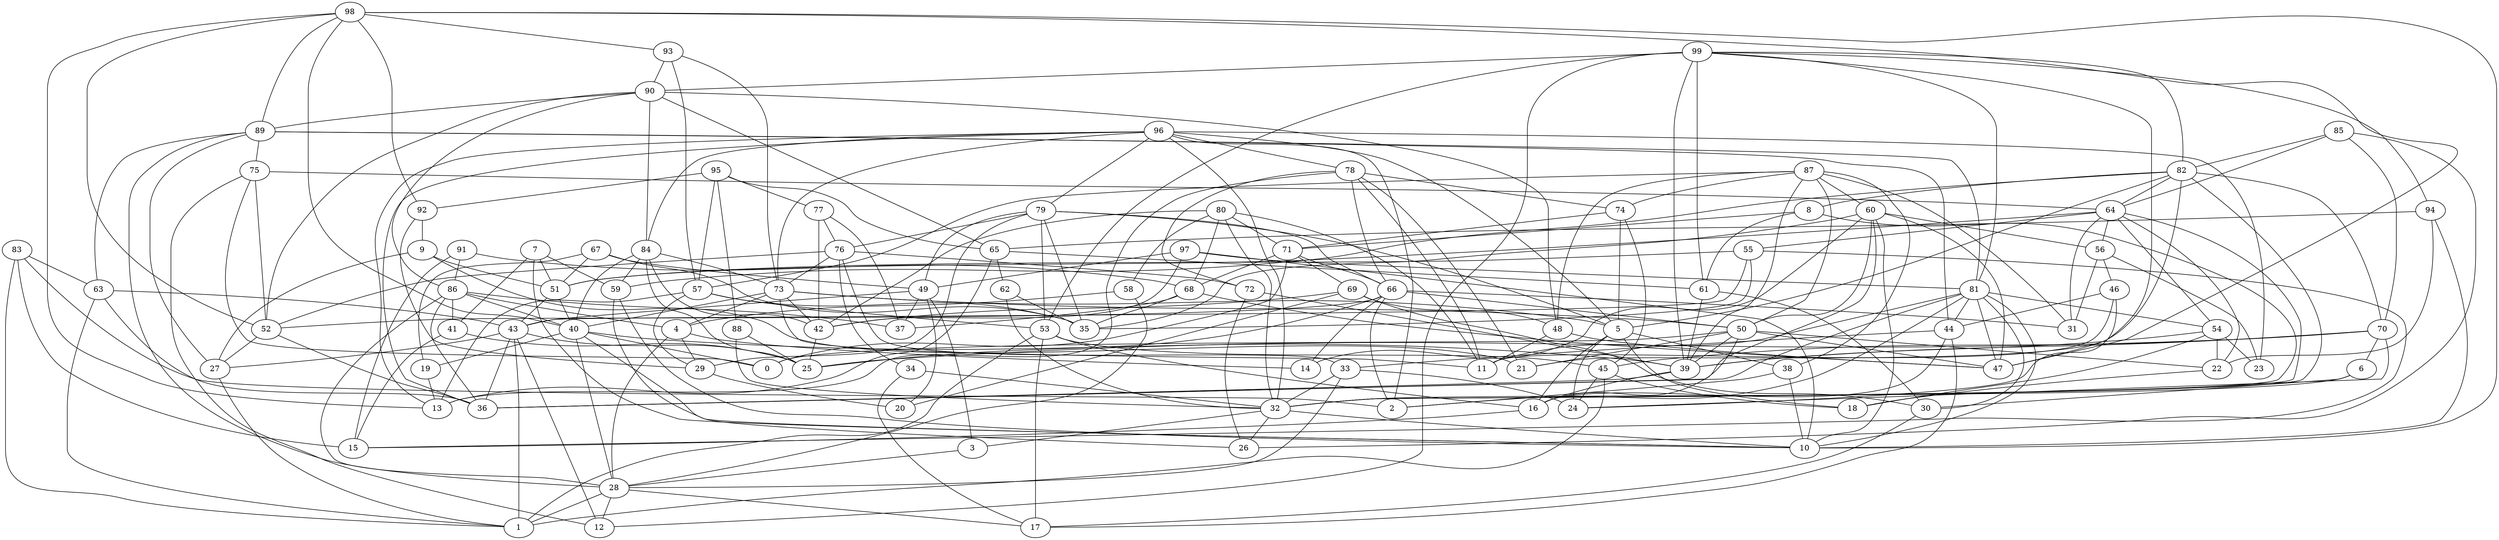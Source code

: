 digraph GG_graph {

subgraph G_graph {
edge [color = black]
"92" -> "9" [dir = none]
"92" -> "29" [dir = none]
"33" -> "32" [dir = none]
"33" -> "24" [dir = none]
"33" -> "28" [dir = none]
"6" -> "32" [dir = none]
"6" -> "30" [dir = none]
"72" -> "39" [dir = none]
"72" -> "26" [dir = none]
"29" -> "20" [dir = none]
"99" -> "61" [dir = none]
"99" -> "12" [dir = none]
"99" -> "47" [dir = none]
"99" -> "53" [dir = none]
"99" -> "94" [dir = none]
"99" -> "82" [dir = none]
"99" -> "90" [dir = none]
"99" -> "39" [dir = none]
"99" -> "81" [dir = none]
"97" -> "49" [dir = none]
"97" -> "81" [dir = none]
"97" -> "42" [dir = none]
"97" -> "10" [dir = none]
"77" -> "76" [dir = none]
"77" -> "37" [dir = none]
"77" -> "42" [dir = none]
"42" -> "25" [dir = none]
"53" -> "16" [dir = none]
"53" -> "17" [dir = none]
"53" -> "1" [dir = none]
"53" -> "45" [dir = none]
"9" -> "27" [dir = none]
"9" -> "21" [dir = none]
"9" -> "51" [dir = none]
"83" -> "2" [dir = none]
"83" -> "1" [dir = none]
"83" -> "63" [dir = none]
"83" -> "15" [dir = none]
"41" -> "25" [dir = none]
"41" -> "15" [dir = none]
"78" -> "72" [dir = none]
"78" -> "13" [dir = none]
"78" -> "66" [dir = none]
"78" -> "11" [dir = none]
"78" -> "21" [dir = none]
"78" -> "74" [dir = none]
"63" -> "36" [dir = none]
"63" -> "43" [dir = none]
"63" -> "1" [dir = none]
"89" -> "44" [dir = none]
"89" -> "81" [dir = none]
"89" -> "28" [dir = none]
"89" -> "27" [dir = none]
"89" -> "75" [dir = none]
"89" -> "63" [dir = none]
"48" -> "11" [dir = none]
"48" -> "47" [dir = none]
"74" -> "5" [dir = none]
"74" -> "71" [dir = none]
"74" -> "45" [dir = none]
"87" -> "50" [dir = none]
"87" -> "38" [dir = none]
"87" -> "31" [dir = none]
"87" -> "48" [dir = none]
"87" -> "74" [dir = none]
"87" -> "57" [dir = none]
"87" -> "60" [dir = none]
"87" -> "39" [dir = none]
"4" -> "28" [dir = none]
"4" -> "29" [dir = none]
"4" -> "14" [dir = none]
"93" -> "57" [dir = none]
"93" -> "90" [dir = none]
"93" -> "73" [dir = none]
"40" -> "39" [dir = none]
"40" -> "19" [dir = none]
"40" -> "0" [dir = none]
"40" -> "10" [dir = none]
"40" -> "28" [dir = none]
"98" -> "52" [dir = none]
"98" -> "10" [dir = none]
"98" -> "40" [dir = none]
"98" -> "92" [dir = none]
"98" -> "89" [dir = none]
"98" -> "47" [dir = none]
"98" -> "13" [dir = none]
"98" -> "93" [dir = none]
"82" -> "5" [dir = none]
"82" -> "8" [dir = none]
"82" -> "70" [dir = none]
"82" -> "21" [dir = none]
"82" -> "59" [dir = none]
"82" -> "32" [dir = none]
"82" -> "64" [dir = none]
"68" -> "37" [dir = none]
"68" -> "35" [dir = none]
"68" -> "47" [dir = none]
"30" -> "17" [dir = none]
"84" -> "73" [dir = none]
"84" -> "40" [dir = none]
"84" -> "42" [dir = none]
"84" -> "25" [dir = none]
"84" -> "59" [dir = none]
"58" -> "4" [dir = none]
"58" -> "28" [dir = none]
"52" -> "36" [dir = none]
"52" -> "27" [dir = none]
"76" -> "34" [dir = none]
"76" -> "33" [dir = none]
"76" -> "73" [dir = none]
"76" -> "52" [dir = none]
"76" -> "72" [dir = none]
"73" -> "11" [dir = none]
"73" -> "42" [dir = none]
"73" -> "50" [dir = none]
"73" -> "40" [dir = none]
"73" -> "4" [dir = none]
"73" -> "5" [dir = none]
"70" -> "24" [dir = none]
"70" -> "25" [dir = none]
"70" -> "45" [dir = none]
"70" -> "6" [dir = none]
"70" -> "39" [dir = none]
"66" -> "14" [dir = none]
"66" -> "31" [dir = none]
"66" -> "50" [dir = none]
"66" -> "25" [dir = none]
"66" -> "2" [dir = none]
"66" -> "52" [dir = none]
"75" -> "12" [dir = none]
"75" -> "0" [dir = none]
"75" -> "64" [dir = none]
"75" -> "52" [dir = none]
"44" -> "17" [dir = none]
"44" -> "16" [dir = none]
"44" -> "33" [dir = none]
"27" -> "1" [dir = none]
"28" -> "17" [dir = none]
"28" -> "12" [dir = none]
"28" -> "1" [dir = none]
"79" -> "29" [dir = none]
"79" -> "66" [dir = none]
"79" -> "5" [dir = none]
"79" -> "76" [dir = none]
"79" -> "53" [dir = none]
"79" -> "49" [dir = none]
"79" -> "35" [dir = none]
"56" -> "23" [dir = none]
"56" -> "46" [dir = none]
"56" -> "31" [dir = none]
"71" -> "0" [dir = none]
"71" -> "69" [dir = none]
"71" -> "68" [dir = none]
"71" -> "66" [dir = none]
"80" -> "58" [dir = none]
"80" -> "42" [dir = none]
"80" -> "11" [dir = none]
"80" -> "71" [dir = none]
"80" -> "32" [dir = none]
"80" -> "68" [dir = none]
"49" -> "3" [dir = none]
"49" -> "20" [dir = none]
"49" -> "43" [dir = none]
"49" -> "37" [dir = none]
"90" -> "65" [dir = none]
"90" -> "52" [dir = none]
"90" -> "84" [dir = none]
"90" -> "89" [dir = none]
"90" -> "48" [dir = none]
"90" -> "86" [dir = none]
"39" -> "16" [dir = none]
"39" -> "36" [dir = none]
"45" -> "24" [dir = none]
"45" -> "18" [dir = none]
"45" -> "1" [dir = none]
"57" -> "13" [dir = none]
"57" -> "29" [dir = none]
"57" -> "53" [dir = none]
"57" -> "35" [dir = none]
"19" -> "13" [dir = none]
"95" -> "77" [dir = none]
"95" -> "65" [dir = none]
"95" -> "88" [dir = none]
"95" -> "57" [dir = none]
"95" -> "92" [dir = none]
"81" -> "54" [dir = none]
"81" -> "47" [dir = none]
"81" -> "10" [dir = none]
"81" -> "2" [dir = none]
"81" -> "44" [dir = none]
"81" -> "30" [dir = none]
"81" -> "36" [dir = none]
"81" -> "11" [dir = none]
"69" -> "42" [dir = none]
"69" -> "48" [dir = none]
"69" -> "30" [dir = none]
"69" -> "20" [dir = none]
"46" -> "24" [dir = none]
"46" -> "11" [dir = none]
"46" -> "44" [dir = none]
"91" -> "68" [dir = none]
"91" -> "15" [dir = none]
"91" -> "86" [dir = none]
"86" -> "41" [dir = none]
"86" -> "4" [dir = none]
"86" -> "28" [dir = none]
"86" -> "37" [dir = none]
"86" -> "36" [dir = none]
"86" -> "40" [dir = none]
"94" -> "65" [dir = none]
"94" -> "22" [dir = none]
"94" -> "10" [dir = none]
"85" -> "70" [dir = none]
"85" -> "82" [dir = none]
"85" -> "64" [dir = none]
"85" -> "26" [dir = none]
"22" -> "18" [dir = none]
"7" -> "51" [dir = none]
"7" -> "41" [dir = none]
"7" -> "10" [dir = none]
"7" -> "59" [dir = none]
"65" -> "61" [dir = none]
"65" -> "62" [dir = none]
"65" -> "13" [dir = none]
"54" -> "18" [dir = none]
"54" -> "39" [dir = none]
"54" -> "23" [dir = none]
"54" -> "22" [dir = none]
"64" -> "56" [dir = none]
"64" -> "51" [dir = none]
"64" -> "54" [dir = none]
"64" -> "55" [dir = none]
"64" -> "32" [dir = none]
"64" -> "31" [dir = none]
"64" -> "22" [dir = none]
"43" -> "27" [dir = none]
"43" -> "25" [dir = none]
"43" -> "12" [dir = none]
"43" -> "36" [dir = none]
"43" -> "1" [dir = none]
"96" -> "79" [dir = none]
"96" -> "5" [dir = none]
"96" -> "13" [dir = none]
"96" -> "32" [dir = none]
"96" -> "73" [dir = none]
"96" -> "2" [dir = none]
"96" -> "36" [dir = none]
"96" -> "23" [dir = none]
"96" -> "78" [dir = none]
"96" -> "84" [dir = none]
"32" -> "26" [dir = none]
"32" -> "3" [dir = none]
"32" -> "10" [dir = none]
"16" -> "15" [dir = none]
"3" -> "28" [dir = none]
"62" -> "32" [dir = none]
"62" -> "35" [dir = none]
"55" -> "35" [dir = none]
"55" -> "15" [dir = none]
"55" -> "43" [dir = none]
"55" -> "51" [dir = none]
"51" -> "43" [dir = none]
"51" -> "40" [dir = none]
"5" -> "38" [dir = none]
"5" -> "16" [dir = none]
"5" -> "18" [dir = none]
"5" -> "24" [dir = none]
"34" -> "17" [dir = none]
"34" -> "32" [dir = none]
"88" -> "25" [dir = none]
"88" -> "32" [dir = none]
"8" -> "71" [dir = none]
"8" -> "32" [dir = none]
"8" -> "61" [dir = none]
"60" -> "14" [dir = none]
"60" -> "35" [dir = none]
"60" -> "36" [dir = none]
"60" -> "10" [dir = none]
"60" -> "56" [dir = none]
"60" -> "50" [dir = none]
"60" -> "47" [dir = none]
"59" -> "10" [dir = none]
"59" -> "26" [dir = none]
"50" -> "21" [dir = none]
"50" -> "16" [dir = none]
"50" -> "39" [dir = none]
"50" -> "22" [dir = none]
"50" -> "47" [dir = none]
"50" -> "0" [dir = none]
"67" -> "19" [dir = none]
"67" -> "35" [dir = none]
"67" -> "49" [dir = none]
"67" -> "51" [dir = none]
"38" -> "10" [dir = none]
"38" -> "2" [dir = none]
"61" -> "30" [dir = none]
"61" -> "39" [dir = none]
}

}
